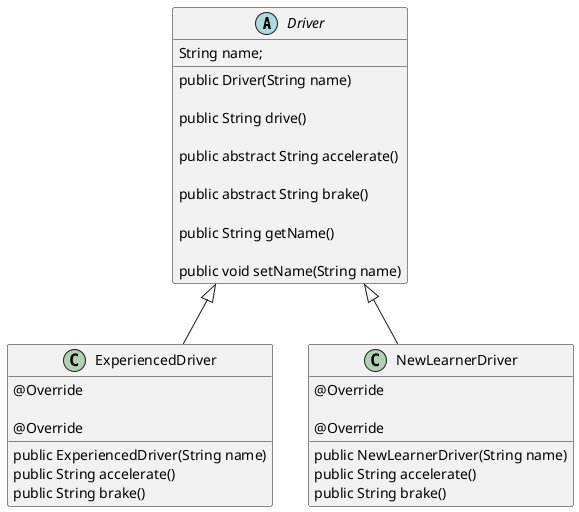 @startuml

abstract class Driver {

    String name;

    public Driver(String name)

    public String drive()

    public abstract String accelerate()

    public abstract String brake()

    public String getName()

    public void setName(String name)
}

class ExperiencedDriver extends Driver{

    public ExperiencedDriver(String name)

    @Override
    public String accelerate()

    @Override
    public String brake()
}

class NewLearnerDriver extends Driver{

    public NewLearnerDriver(String name)

    @Override
    public String accelerate()

    @Override
    public String brake()
}

@enduml